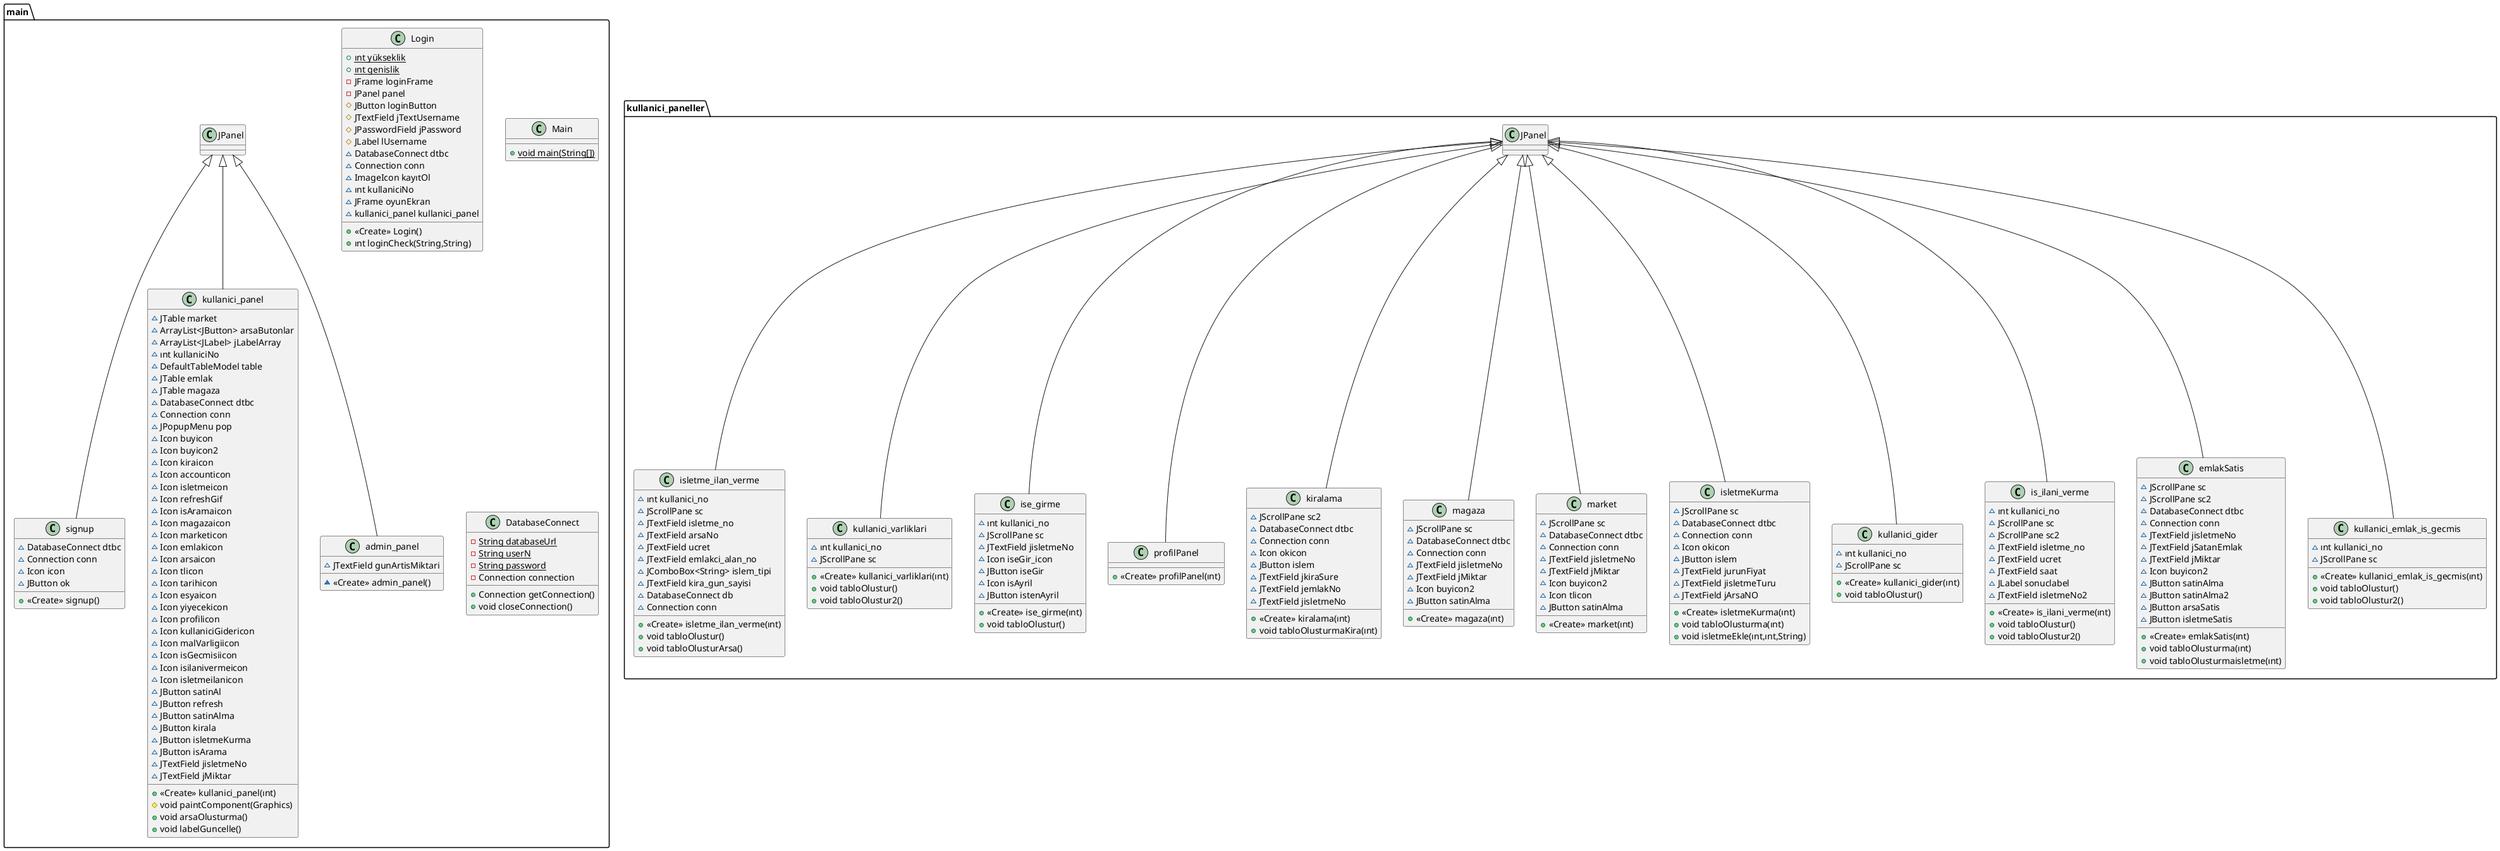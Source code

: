 @startuml
class kullanici_paneller.isletme_ilan_verme {
~ ınt kullanici_no
~ JScrollPane sc
~ JTextField isletme_no
~ JTextField arsaNo
~ JTextField ucret
~ JTextField emlakci_alan_no
~ JComboBox<String> islem_tipi
~ JTextField kira_gun_sayisi
~ DatabaseConnect db
~ Connection conn
+ <<Create>> isletme_ilan_verme(ınt)
+ void tabloOlustur()
+ void tabloOlusturArsa()
}
class main.signup {
~ DatabaseConnect dtbc
~ Connection conn
~ Icon icon
~ JButton ok
+ <<Create>> signup()
}
class main.kullanici_panel {
~ JTable market
~ ArrayList<JButton> arsaButonlar
~ ArrayList<JLabel> jLabelArray
~ ınt kullaniciNo
~ DefaultTableModel table
~ JTable emlak
~ JTable magaza
~ DatabaseConnect dtbc
~ Connection conn
~ JPopupMenu pop
~ Icon buyicon
~ Icon buyicon2
~ Icon kiraicon
~ Icon accounticon
~ Icon isletmeicon
~ Icon refreshGif
~ Icon isAramaicon
~ Icon magazaicon
~ Icon marketicon
~ Icon emlakicon
~ Icon arsaicon
~ Icon tlicon
~ Icon tarihicon
~ Icon esyaicon
~ Icon yiyecekicon
~ Icon profilicon
~ Icon kullaniciGidericon
~ Icon malVarligiicon
~ Icon isGecmisiicon
~ Icon isilanivermeicon
~ Icon isletmeilanicon
~ JButton satinAl
~ JButton refresh
~ JButton satinAlma
~ JButton kirala
~ JButton isletmeKurma
~ JButton isArama
~ JTextField jisletmeNo
~ JTextField jMiktar
+ <<Create>> kullanici_panel(ınt)
# void paintComponent(Graphics)
+ void arsaOlusturma()
+ void labelGuncelle()
}
class main.admin_panel {
~ JTextField gunArtisMiktari
~ <<Create>> admin_panel()
}
class kullanici_paneller.kullanici_varliklari {
~ ınt kullanici_no
~ JScrollPane sc
+ <<Create>> kullanici_varliklari(ınt)
+ void tabloOlustur()
+ void tabloOlustur2()
}
class kullanici_paneller.ise_girme {
~ ınt kullanici_no
~ JScrollPane sc
~ JTextField jisletmeNo
~ Icon iseGir_icon
~ JButton iseGir
~ Icon isAyril
~ JButton istenAyril
+ <<Create>> ise_girme(ınt)
+ void tabloOlustur()
}
class kullanici_paneller.profilPanel {
+ <<Create>> profilPanel(ınt)
}
class kullanici_paneller.kiralama {
~ JScrollPane sc2
~ DatabaseConnect dtbc
~ Connection conn
~ Icon okicon
~ JButton islem
~ JTextField jkiraSure
~ JTextField jemlakNo
~ JTextField jisletmeNo
+ <<Create>> kiralama(ınt)
+ void tabloOlusturmaKira(ınt)
}
class kullanici_paneller.magaza {
~ JScrollPane sc
~ DatabaseConnect dtbc
~ Connection conn
~ JTextField jisletmeNo
~ JTextField jMiktar
~ Icon buyicon2
~ JButton satinAlma
+ <<Create>> magaza(ınt)
}
class kullanici_paneller.market {
~ JScrollPane sc
~ DatabaseConnect dtbc
~ Connection conn
~ JTextField jisletmeNo
~ JTextField jMiktar
~ Icon buyicon2
~ Icon tlicon
~ JButton satinAlma
+ <<Create>> market(ınt)
}
class main.Login {
+ {static} ınt yükseklik
+ {static} ınt genislik
- JFrame loginFrame
- JPanel panel
# JButton loginButton
# JTextField jTextUsername
# JPasswordField jPassword
# JLabel lUsername
~ DatabaseConnect dtbc
~ Connection conn
~ ImageIcon kayıtOl
~ ınt kullaniciNo
~ JFrame oyunEkran
~ kullanici_panel kullanici_panel
+ <<Create>> Login()
+ ınt loginCheck(String,String)
}
class kullanici_paneller.isletmeKurma {
~ JScrollPane sc
~ DatabaseConnect dtbc
~ Connection conn
~ Icon okicon
~ JButton islem
~ JTextField jurunFiyat
~ JTextField jisletmeTuru
~ JTextField jArsaNO
+ <<Create>> isletmeKurma(ınt)
+ void tabloOlusturma(ınt)
+ void isletmeEkle(ınt,ınt,String)
}
class kullanici_paneller.kullanici_gider {
~ ınt kullanici_no
~ JScrollPane sc
+ <<Create>> kullanici_gider(ınt)
+ void tabloOlustur()
}
class kullanici_paneller.is_ilani_verme {
~ ınt kullanici_no
~ JScrollPane sc
~ JScrollPane sc2
~ JTextField isletme_no
~ JTextField ucret
~ JTextField saat
~ JLabel sonuclabel
~ JTextField isletmeNo2
+ <<Create>> is_ilani_verme(ınt)
+ void tabloOlustur()
+ void tabloOlustur2()
}
class kullanici_paneller.emlakSatis {
~ JScrollPane sc
~ JScrollPane sc2
~ DatabaseConnect dtbc
~ Connection conn
~ JTextField jisletmeNo
~ JTextField jSatanEmlak
~ JTextField jMiktar
~ Icon buyicon2
~ JButton satinAlma
~ JButton satinAlma2
~ JButton arsaSatis
~ JButton isletmeSatis
+ <<Create>> emlakSatis(ınt)
+ void tabloOlusturma(ınt)
+ void tabloOlusturmaisletme(ınt)
}
class main.Main {
+ {static} void main(String[])
}
class main.DatabaseConnect {
- {static} String databaseUrl
- {static} String userN
- {static} String password
- Connection connection
+ Connection getConnection()
+ void closeConnection()
}
class kullanici_paneller.kullanici_emlak_is_gecmis {
~ ınt kullanici_no
~ JScrollPane sc
+ <<Create>> kullanici_emlak_is_gecmis(ınt)
+ void tabloOlustur()
+ void tabloOlustur2()
}


kullanici_paneller.JPanel <|-- kullanici_paneller.isletme_ilan_verme
main.JPanel <|-- main.signup
main.JPanel <|-- main.kullanici_panel
main.JPanel <|-- main.admin_panel
kullanici_paneller.JPanel <|-- kullanici_paneller.kullanici_varliklari
kullanici_paneller.JPanel <|-- kullanici_paneller.ise_girme
kullanici_paneller.JPanel <|-- kullanici_paneller.profilPanel
kullanici_paneller.JPanel <|-- kullanici_paneller.kiralama
kullanici_paneller.JPanel <|-- kullanici_paneller.magaza
kullanici_paneller.JPanel <|-- kullanici_paneller.market
kullanici_paneller.JPanel <|-- kullanici_paneller.isletmeKurma
kullanici_paneller.JPanel <|-- kullanici_paneller.kullanici_gider
kullanici_paneller.JPanel <|-- kullanici_paneller.is_ilani_verme
kullanici_paneller.JPanel <|-- kullanici_paneller.emlakSatis
kullanici_paneller.JPanel <|-- kullanici_paneller.kullanici_emlak_is_gecmis
@enduml